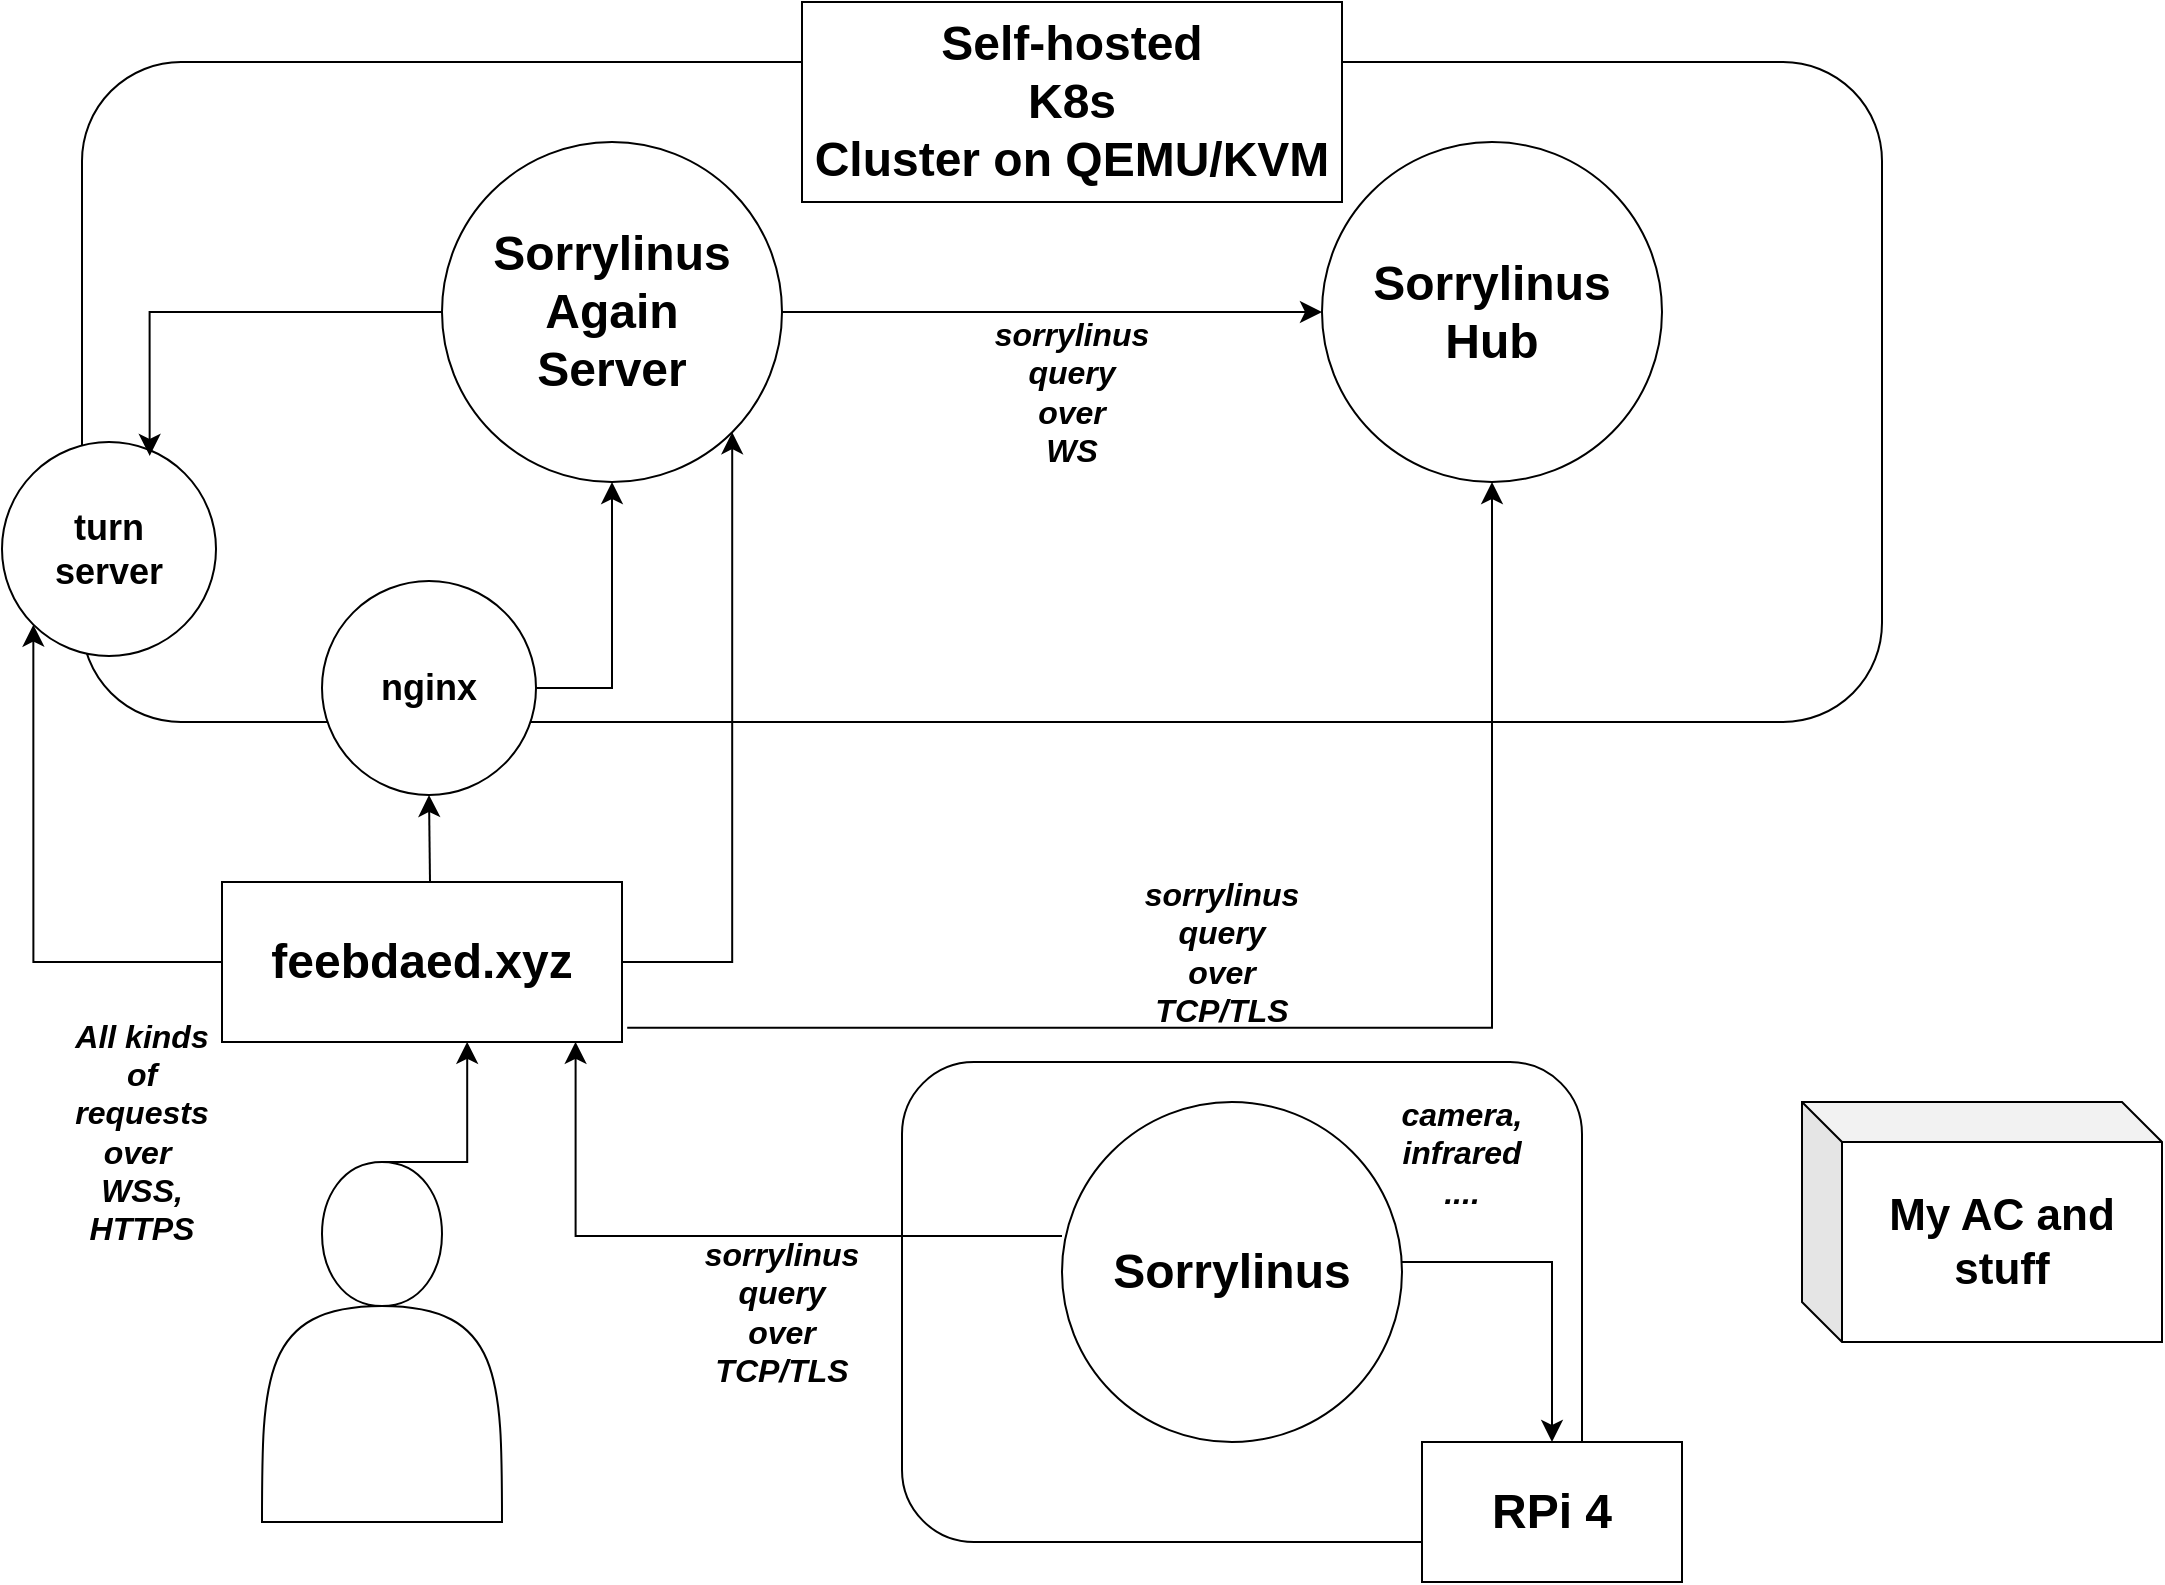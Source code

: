 <mxfile version="24.2.1" type="device">
  <diagram name="Page-1" id="dYfGVJWsMYug4irtBKh2">
    <mxGraphModel dx="1605" dy="893" grid="1" gridSize="10" guides="1" tooltips="1" connect="1" arrows="1" fold="1" page="1" pageScale="1" pageWidth="1169" pageHeight="827" math="0" shadow="0">
      <root>
        <mxCell id="0" />
        <mxCell id="1" parent="0" />
        <mxCell id="_5JMlsC5I_FKe8GCmVyE-21" value="" style="rounded=1;whiteSpace=wrap;html=1;" vertex="1" parent="1">
          <mxGeometry x="490" y="550" width="340" height="240" as="geometry" />
        </mxCell>
        <mxCell id="_5JMlsC5I_FKe8GCmVyE-4" value="" style="rounded=1;whiteSpace=wrap;html=1;" vertex="1" parent="1">
          <mxGeometry x="80" y="50" width="900" height="330" as="geometry" />
        </mxCell>
        <mxCell id="_5JMlsC5I_FKe8GCmVyE-1" value="Sorrylinus&lt;div&gt;Again&lt;/div&gt;&lt;div&gt;Server&lt;/div&gt;" style="ellipse;whiteSpace=wrap;html=1;aspect=fixed;fontStyle=1;fontSize=24;" vertex="1" parent="1">
          <mxGeometry x="260" y="90" width="170" height="170" as="geometry" />
        </mxCell>
        <mxCell id="_5JMlsC5I_FKe8GCmVyE-2" value="Sorrylinus&lt;div&gt;Hub&lt;/div&gt;" style="ellipse;whiteSpace=wrap;html=1;aspect=fixed;fontStyle=1;fontSize=24;" vertex="1" parent="1">
          <mxGeometry x="700" y="90" width="170" height="170" as="geometry" />
        </mxCell>
        <mxCell id="_5JMlsC5I_FKe8GCmVyE-3" value="Sorrylinus" style="ellipse;whiteSpace=wrap;html=1;aspect=fixed;fontStyle=1;fontSize=24;" vertex="1" parent="1">
          <mxGeometry x="570" y="570" width="170" height="170" as="geometry" />
        </mxCell>
        <mxCell id="_5JMlsC5I_FKe8GCmVyE-6" value="" style="shape=actor;whiteSpace=wrap;html=1;" vertex="1" parent="1">
          <mxGeometry x="170" y="600" width="120" height="180" as="geometry" />
        </mxCell>
        <mxCell id="_5JMlsC5I_FKe8GCmVyE-8" value="My AC and stuff" style="shape=cube;whiteSpace=wrap;html=1;boundedLbl=1;backgroundOutline=1;darkOpacity=0.05;darkOpacity2=0.1;fontStyle=1;fontSize=22;" vertex="1" parent="1">
          <mxGeometry x="940" y="570" width="180" height="120" as="geometry" />
        </mxCell>
        <mxCell id="_5JMlsC5I_FKe8GCmVyE-9" value="Self-hosted&lt;div&gt;K8s&lt;/div&gt;&lt;div&gt;Cluster on QEMU/KVM&lt;/div&gt;" style="rounded=0;whiteSpace=wrap;html=1;fontStyle=1;fontSize=24;" vertex="1" parent="1">
          <mxGeometry x="440" y="20" width="270" height="100" as="geometry" />
        </mxCell>
        <mxCell id="_5JMlsC5I_FKe8GCmVyE-10" value="feebdaed.xyz" style="rounded=0;whiteSpace=wrap;html=1;fontStyle=1;fontSize=24;" vertex="1" parent="1">
          <mxGeometry x="150" y="460" width="200" height="80" as="geometry" />
        </mxCell>
        <mxCell id="_5JMlsC5I_FKe8GCmVyE-11" value="" style="edgeStyle=segmentEdgeStyle;endArrow=classic;html=1;curved=0;rounded=0;endSize=8;startSize=8;exitX=0.5;exitY=0;exitDx=0;exitDy=0;entryX=0.613;entryY=0.999;entryDx=0;entryDy=0;entryPerimeter=0;" edge="1" parent="1" source="_5JMlsC5I_FKe8GCmVyE-6" target="_5JMlsC5I_FKe8GCmVyE-10">
          <mxGeometry width="50" height="50" relative="1" as="geometry">
            <mxPoint x="600" y="550" as="sourcePoint" />
            <mxPoint x="650" y="500" as="targetPoint" />
          </mxGeometry>
        </mxCell>
        <mxCell id="_5JMlsC5I_FKe8GCmVyE-12" value="" style="edgeStyle=segmentEdgeStyle;endArrow=classic;html=1;curved=0;rounded=0;endSize=8;startSize=8;exitX=1;exitY=0.5;exitDx=0;exitDy=0;entryX=1;entryY=1;entryDx=0;entryDy=0;" edge="1" parent="1" source="_5JMlsC5I_FKe8GCmVyE-10" target="_5JMlsC5I_FKe8GCmVyE-1">
          <mxGeometry width="50" height="50" relative="1" as="geometry">
            <mxPoint x="600" y="550" as="sourcePoint" />
            <mxPoint x="650" y="500" as="targetPoint" />
          </mxGeometry>
        </mxCell>
        <mxCell id="_5JMlsC5I_FKe8GCmVyE-13" value="nginx" style="ellipse;whiteSpace=wrap;html=1;aspect=fixed;fontStyle=1;fontSize=18;" vertex="1" parent="1">
          <mxGeometry x="200" y="309.5" width="107" height="107" as="geometry" />
        </mxCell>
        <mxCell id="_5JMlsC5I_FKe8GCmVyE-14" value="turn&lt;div&gt;server&lt;/div&gt;" style="ellipse;whiteSpace=wrap;html=1;aspect=fixed;fontStyle=1;fontSize=18;" vertex="1" parent="1">
          <mxGeometry x="40" y="240" width="107" height="107" as="geometry" />
        </mxCell>
        <mxCell id="_5JMlsC5I_FKe8GCmVyE-15" value="" style="edgeStyle=segmentEdgeStyle;endArrow=classic;html=1;curved=0;rounded=0;endSize=8;startSize=8;entryX=0.5;entryY=1;entryDx=0;entryDy=0;" edge="1" parent="1" target="_5JMlsC5I_FKe8GCmVyE-13">
          <mxGeometry width="50" height="50" relative="1" as="geometry">
            <mxPoint x="254" y="460" as="sourcePoint" />
            <mxPoint x="650" y="360" as="targetPoint" />
          </mxGeometry>
        </mxCell>
        <mxCell id="_5JMlsC5I_FKe8GCmVyE-16" value="" style="edgeStyle=segmentEdgeStyle;endArrow=classic;html=1;curved=0;rounded=0;endSize=8;startSize=8;entryX=0;entryY=1;entryDx=0;entryDy=0;exitX=0;exitY=0.5;exitDx=0;exitDy=0;" edge="1" parent="1" source="_5JMlsC5I_FKe8GCmVyE-10" target="_5JMlsC5I_FKe8GCmVyE-14">
          <mxGeometry width="50" height="50" relative="1" as="geometry">
            <mxPoint x="600" y="410" as="sourcePoint" />
            <mxPoint x="650" y="360" as="targetPoint" />
          </mxGeometry>
        </mxCell>
        <mxCell id="_5JMlsC5I_FKe8GCmVyE-17" value="" style="edgeStyle=segmentEdgeStyle;endArrow=classic;html=1;curved=0;rounded=0;endSize=8;startSize=8;entryX=0.884;entryY=0.999;entryDx=0;entryDy=0;entryPerimeter=0;" edge="1" parent="1" target="_5JMlsC5I_FKe8GCmVyE-10">
          <mxGeometry width="50" height="50" relative="1" as="geometry">
            <mxPoint x="570" y="637" as="sourcePoint" />
            <mxPoint x="650" y="360" as="targetPoint" />
          </mxGeometry>
        </mxCell>
        <mxCell id="_5JMlsC5I_FKe8GCmVyE-18" value="" style="edgeStyle=segmentEdgeStyle;endArrow=classic;html=1;curved=0;rounded=0;endSize=8;startSize=8;exitX=1.013;exitY=0.911;exitDx=0;exitDy=0;exitPerimeter=0;entryX=0.5;entryY=1;entryDx=0;entryDy=0;" edge="1" parent="1" source="_5JMlsC5I_FKe8GCmVyE-10" target="_5JMlsC5I_FKe8GCmVyE-2">
          <mxGeometry width="50" height="50" relative="1" as="geometry">
            <mxPoint x="600" y="410" as="sourcePoint" />
            <mxPoint x="650" y="360" as="targetPoint" />
          </mxGeometry>
        </mxCell>
        <mxCell id="_5JMlsC5I_FKe8GCmVyE-19" value="" style="edgeStyle=segmentEdgeStyle;endArrow=classic;html=1;curved=0;rounded=0;endSize=8;startSize=8;" edge="1" parent="1" source="_5JMlsC5I_FKe8GCmVyE-13" target="_5JMlsC5I_FKe8GCmVyE-1">
          <mxGeometry width="50" height="50" relative="1" as="geometry">
            <mxPoint x="600" y="410" as="sourcePoint" />
            <mxPoint x="650" y="360" as="targetPoint" />
          </mxGeometry>
        </mxCell>
        <mxCell id="_5JMlsC5I_FKe8GCmVyE-20" value="" style="edgeStyle=segmentEdgeStyle;endArrow=classic;html=1;curved=0;rounded=0;endSize=8;startSize=8;" edge="1" parent="1" source="_5JMlsC5I_FKe8GCmVyE-1" target="_5JMlsC5I_FKe8GCmVyE-2">
          <mxGeometry width="50" height="50" relative="1" as="geometry">
            <mxPoint x="600" y="410" as="sourcePoint" />
            <mxPoint x="650" y="360" as="targetPoint" />
          </mxGeometry>
        </mxCell>
        <mxCell id="_5JMlsC5I_FKe8GCmVyE-22" value="RPi 4" style="rounded=0;whiteSpace=wrap;html=1;fontStyle=1;fontSize=24;" vertex="1" parent="1">
          <mxGeometry x="750" y="740" width="130" height="70" as="geometry" />
        </mxCell>
        <mxCell id="_5JMlsC5I_FKe8GCmVyE-23" value="" style="edgeStyle=segmentEdgeStyle;endArrow=classic;html=1;curved=0;rounded=0;endSize=8;startSize=8;entryX=0.69;entryY=0.065;entryDx=0;entryDy=0;entryPerimeter=0;" edge="1" parent="1" source="_5JMlsC5I_FKe8GCmVyE-1" target="_5JMlsC5I_FKe8GCmVyE-14">
          <mxGeometry width="50" height="50" relative="1" as="geometry">
            <mxPoint x="600" y="410" as="sourcePoint" />
            <mxPoint x="650" y="360" as="targetPoint" />
          </mxGeometry>
        </mxCell>
        <mxCell id="_5JMlsC5I_FKe8GCmVyE-24" value="sorrylinus&lt;div&gt;query&lt;/div&gt;&lt;div&gt;over&lt;/div&gt;&lt;div&gt;TCP/TLS&lt;/div&gt;" style="text;html=1;align=center;verticalAlign=middle;whiteSpace=wrap;rounded=0;fontStyle=3;fontSize=16;" vertex="1" parent="1">
          <mxGeometry x="620" y="480" width="60" height="30" as="geometry" />
        </mxCell>
        <mxCell id="_5JMlsC5I_FKe8GCmVyE-25" value="sorrylinus&lt;div&gt;query&lt;/div&gt;&lt;div&gt;over&lt;/div&gt;&lt;div&gt;TCP/TLS&lt;/div&gt;" style="text;html=1;align=center;verticalAlign=middle;whiteSpace=wrap;rounded=0;fontStyle=3;fontSize=16;" vertex="1" parent="1">
          <mxGeometry x="400" y="660" width="60" height="30" as="geometry" />
        </mxCell>
        <mxCell id="_5JMlsC5I_FKe8GCmVyE-26" value="sorrylinus&lt;div&gt;query&lt;/div&gt;&lt;div&gt;over&lt;/div&gt;&lt;div&gt;WS&lt;/div&gt;" style="text;html=1;align=center;verticalAlign=middle;whiteSpace=wrap;rounded=0;fontStyle=3;fontSize=16;" vertex="1" parent="1">
          <mxGeometry x="545" y="200" width="60" height="30" as="geometry" />
        </mxCell>
        <mxCell id="_5JMlsC5I_FKe8GCmVyE-27" value="&lt;div&gt;All kinds of requests over&amp;nbsp;&lt;/div&gt;&lt;div&gt;WSS, HTTPS&lt;/div&gt;" style="text;html=1;align=center;verticalAlign=middle;whiteSpace=wrap;rounded=0;fontStyle=3;fontSize=16;" vertex="1" parent="1">
          <mxGeometry x="80" y="570" width="60" height="30" as="geometry" />
        </mxCell>
        <mxCell id="_5JMlsC5I_FKe8GCmVyE-28" value="" style="edgeStyle=segmentEdgeStyle;endArrow=classic;html=1;curved=0;rounded=0;endSize=8;startSize=8;" edge="1" parent="1" target="_5JMlsC5I_FKe8GCmVyE-22">
          <mxGeometry width="50" height="50" relative="1" as="geometry">
            <mxPoint x="740" y="650" as="sourcePoint" />
            <mxPoint x="790" y="600" as="targetPoint" />
          </mxGeometry>
        </mxCell>
        <mxCell id="_5JMlsC5I_FKe8GCmVyE-29" value="camera,&lt;div&gt;infrared ....&lt;/div&gt;&lt;div&gt;&lt;br&gt;&lt;/div&gt;" style="text;html=1;align=center;verticalAlign=middle;whiteSpace=wrap;rounded=0;fontStyle=3;fontSize=16;" vertex="1" parent="1">
          <mxGeometry x="740" y="590" width="60" height="30" as="geometry" />
        </mxCell>
      </root>
    </mxGraphModel>
  </diagram>
</mxfile>
